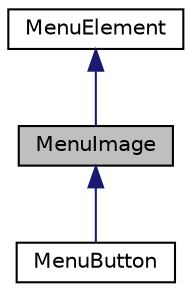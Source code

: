 digraph "MenuImage"
{
  edge [fontname="Helvetica",fontsize="10",labelfontname="Helvetica",labelfontsize="10"];
  node [fontname="Helvetica",fontsize="10",shape=record];
  Node1 [label="MenuImage",height=0.2,width=0.4,color="black", fillcolor="grey75", style="filled", fontcolor="black"];
  Node2 -> Node1 [dir="back",color="midnightblue",fontsize="10",style="solid",fontname="Helvetica"];
  Node2 [label="MenuElement",height=0.2,width=0.4,color="black", fillcolor="white", style="filled",URL="$classMenuElement.html"];
  Node1 -> Node3 [dir="back",color="midnightblue",fontsize="10",style="solid",fontname="Helvetica"];
  Node3 [label="MenuButton",height=0.2,width=0.4,color="black", fillcolor="white", style="filled",URL="$classMenuButton.html"];
}
